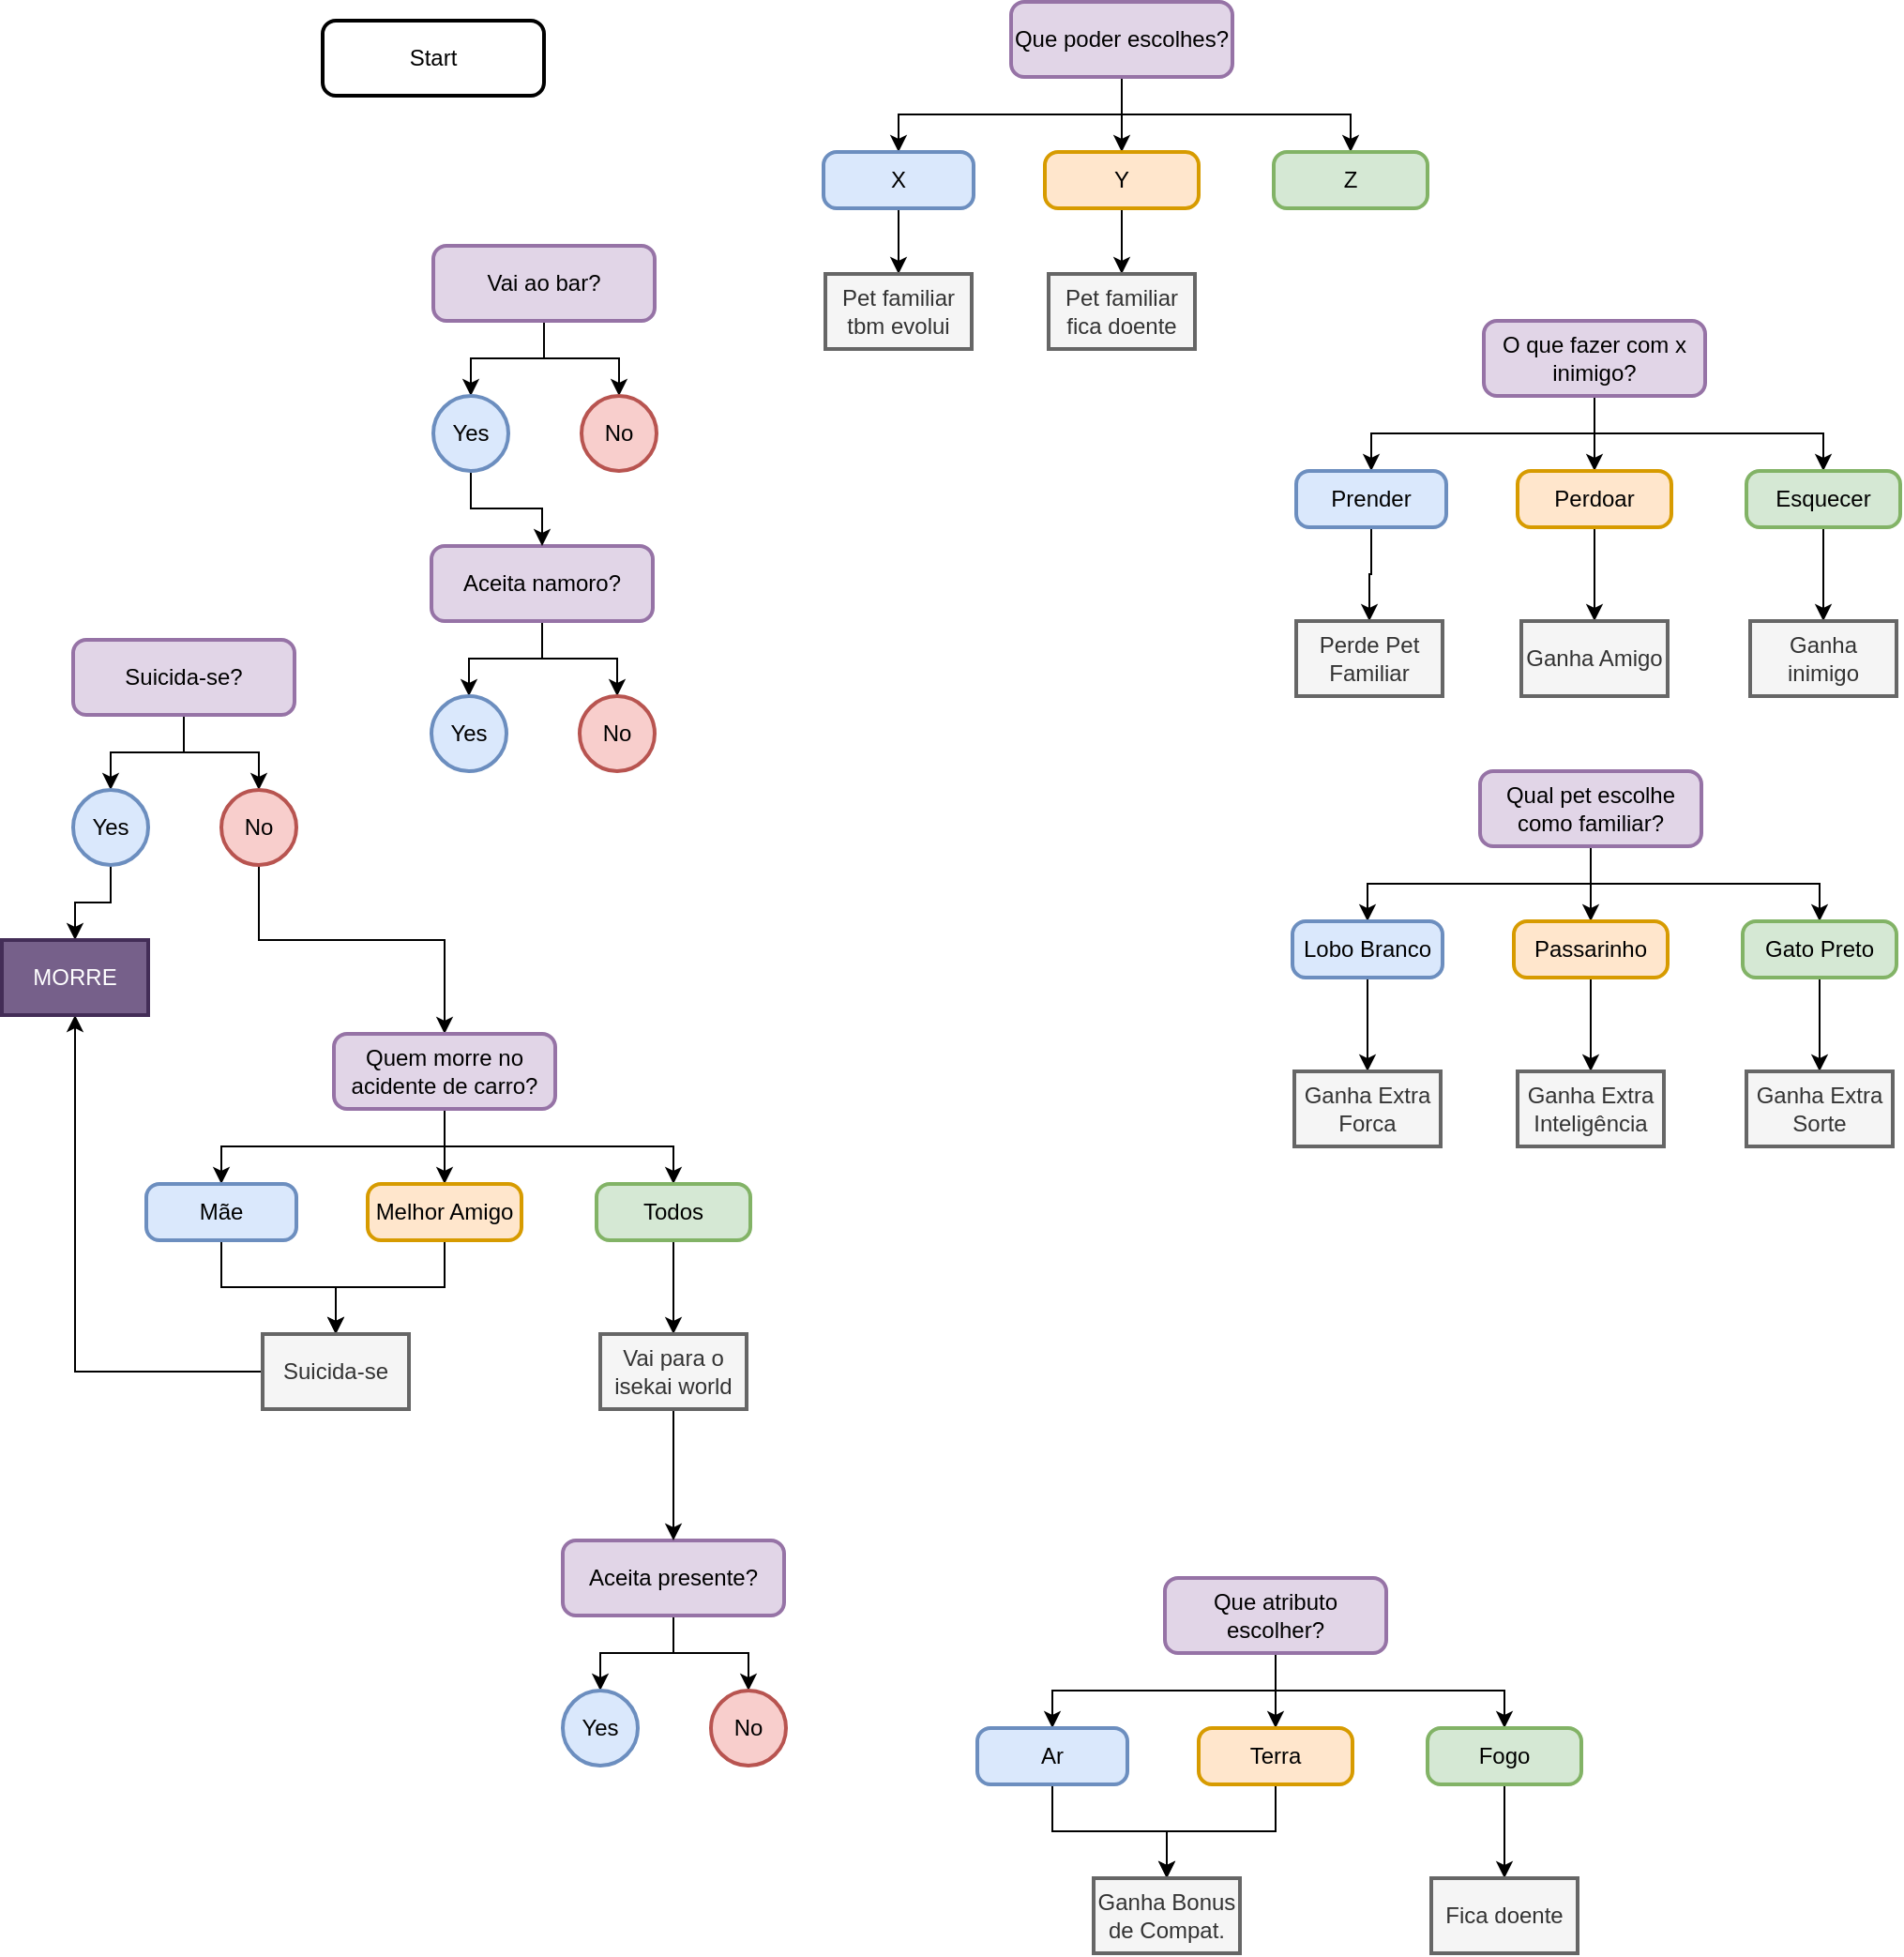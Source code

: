 <mxfile version="20.8.1" type="github">
  <diagram id="oo7BsvQXC0BznXMBENdt" name="Página-1">
    <mxGraphModel dx="1640" dy="901" grid="1" gridSize="10" guides="1" tooltips="1" connect="1" arrows="1" fold="1" page="1" pageScale="1" pageWidth="827" pageHeight="1169" math="0" shadow="0">
      <root>
        <mxCell id="0" />
        <mxCell id="1" parent="0" />
        <mxCell id="9vlYqfwcHWExLdp7QOYs-2" value="Start" style="rounded=1;whiteSpace=wrap;html=1;absoluteArcSize=1;arcSize=14;strokeWidth=2;" parent="1" vertex="1">
          <mxGeometry x="341" y="40" width="118" height="40" as="geometry" />
        </mxCell>
        <mxCell id="9vlYqfwcHWExLdp7QOYs-4" style="edgeStyle=orthogonalEdgeStyle;rounded=0;orthogonalLoop=1;jettySize=auto;html=1;" parent="1" source="9vlYqfwcHWExLdp7QOYs-3" target="9vlYqfwcHWExLdp7QOYs-6" edge="1">
          <mxGeometry relative="1" as="geometry">
            <mxPoint x="418" y="400" as="targetPoint" />
          </mxGeometry>
        </mxCell>
        <mxCell id="9vlYqfwcHWExLdp7QOYs-5" style="edgeStyle=orthogonalEdgeStyle;rounded=0;orthogonalLoop=1;jettySize=auto;html=1;entryX=0.5;entryY=0;entryDx=0;entryDy=0;" parent="1" source="9vlYqfwcHWExLdp7QOYs-3" target="9vlYqfwcHWExLdp7QOYs-7" edge="1">
          <mxGeometry relative="1" as="geometry">
            <mxPoint x="498" y="390" as="targetPoint" />
          </mxGeometry>
        </mxCell>
        <mxCell id="9vlYqfwcHWExLdp7QOYs-3" value="Aceita namoro?" style="rounded=1;whiteSpace=wrap;html=1;absoluteArcSize=1;arcSize=14;strokeWidth=2;fillColor=#e1d5e7;strokeColor=#9673a6;" parent="1" vertex="1">
          <mxGeometry x="399" y="320" width="118" height="40" as="geometry" />
        </mxCell>
        <mxCell id="9vlYqfwcHWExLdp7QOYs-6" value="Yes" style="ellipse;whiteSpace=wrap;html=1;strokeWidth=2;fillColor=#dae8fc;strokeColor=#6c8ebf;" parent="1" vertex="1">
          <mxGeometry x="399" y="400" width="40" height="40" as="geometry" />
        </mxCell>
        <mxCell id="9vlYqfwcHWExLdp7QOYs-7" value="No" style="ellipse;whiteSpace=wrap;html=1;strokeWidth=2;fillColor=#f8cecc;strokeColor=#b85450;" parent="1" vertex="1">
          <mxGeometry x="478" y="400" width="40" height="40" as="geometry" />
        </mxCell>
        <mxCell id="9vlYqfwcHWExLdp7QOYs-42" style="edgeStyle=orthogonalEdgeStyle;rounded=0;orthogonalLoop=1;jettySize=auto;html=1;" parent="1" source="9vlYqfwcHWExLdp7QOYs-17" target="9vlYqfwcHWExLdp7QOYs-38" edge="1">
          <mxGeometry relative="1" as="geometry" />
        </mxCell>
        <mxCell id="9vlYqfwcHWExLdp7QOYs-43" style="edgeStyle=orthogonalEdgeStyle;rounded=0;orthogonalLoop=1;jettySize=auto;html=1;" parent="1" source="9vlYqfwcHWExLdp7QOYs-17" target="9vlYqfwcHWExLdp7QOYs-39" edge="1">
          <mxGeometry relative="1" as="geometry">
            <Array as="points">
              <mxPoint x="1017" y="500" />
              <mxPoint x="1139" y="500" />
            </Array>
          </mxGeometry>
        </mxCell>
        <mxCell id="9vlYqfwcHWExLdp7QOYs-44" style="edgeStyle=orthogonalEdgeStyle;rounded=0;orthogonalLoop=1;jettySize=auto;html=1;" parent="1" source="9vlYqfwcHWExLdp7QOYs-17" target="9vlYqfwcHWExLdp7QOYs-37" edge="1">
          <mxGeometry relative="1" as="geometry">
            <Array as="points">
              <mxPoint x="1017" y="500" />
              <mxPoint x="898" y="500" />
            </Array>
          </mxGeometry>
        </mxCell>
        <mxCell id="9vlYqfwcHWExLdp7QOYs-17" value="Qual pet escolhe como familiar?" style="rounded=1;whiteSpace=wrap;html=1;absoluteArcSize=1;arcSize=14;strokeWidth=2;fillColor=#e1d5e7;strokeColor=#9673a6;" parent="1" vertex="1">
          <mxGeometry x="958" y="440" width="118" height="40" as="geometry" />
        </mxCell>
        <mxCell id="9vlYqfwcHWExLdp7QOYs-31" style="edgeStyle=orthogonalEdgeStyle;rounded=0;orthogonalLoop=1;jettySize=auto;html=1;" parent="1" source="9vlYqfwcHWExLdp7QOYs-33" target="9vlYqfwcHWExLdp7QOYs-34" edge="1">
          <mxGeometry relative="1" as="geometry">
            <mxPoint x="227" y="450" as="targetPoint" />
          </mxGeometry>
        </mxCell>
        <mxCell id="9vlYqfwcHWExLdp7QOYs-32" style="edgeStyle=orthogonalEdgeStyle;rounded=0;orthogonalLoop=1;jettySize=auto;html=1;entryX=0.5;entryY=0;entryDx=0;entryDy=0;" parent="1" source="9vlYqfwcHWExLdp7QOYs-33" target="9vlYqfwcHWExLdp7QOYs-35" edge="1">
          <mxGeometry relative="1" as="geometry">
            <mxPoint x="307" y="440" as="targetPoint" />
          </mxGeometry>
        </mxCell>
        <mxCell id="9vlYqfwcHWExLdp7QOYs-33" value="Suicida-se?" style="rounded=1;whiteSpace=wrap;html=1;absoluteArcSize=1;arcSize=14;strokeWidth=2;fillColor=#e1d5e7;strokeColor=#9673a6;" parent="1" vertex="1">
          <mxGeometry x="208" y="370" width="118" height="40" as="geometry" />
        </mxCell>
        <mxCell id="XSNYoC8a-VCnFk2-lkQq-56" style="edgeStyle=orthogonalEdgeStyle;rounded=0;orthogonalLoop=1;jettySize=auto;html=1;" edge="1" parent="1" source="9vlYqfwcHWExLdp7QOYs-34" target="XSNYoC8a-VCnFk2-lkQq-54">
          <mxGeometry relative="1" as="geometry" />
        </mxCell>
        <mxCell id="9vlYqfwcHWExLdp7QOYs-34" value="Yes" style="ellipse;whiteSpace=wrap;html=1;strokeWidth=2;fillColor=#dae8fc;strokeColor=#6c8ebf;" parent="1" vertex="1">
          <mxGeometry x="208" y="450" width="40" height="40" as="geometry" />
        </mxCell>
        <mxCell id="XSNYoC8a-VCnFk2-lkQq-57" style="edgeStyle=orthogonalEdgeStyle;rounded=0;orthogonalLoop=1;jettySize=auto;html=1;" edge="1" parent="1" source="9vlYqfwcHWExLdp7QOYs-35" target="9vlYqfwcHWExLdp7QOYs-48">
          <mxGeometry relative="1" as="geometry">
            <Array as="points">
              <mxPoint x="307" y="530" />
              <mxPoint x="406" y="530" />
            </Array>
          </mxGeometry>
        </mxCell>
        <mxCell id="9vlYqfwcHWExLdp7QOYs-35" value="No" style="ellipse;whiteSpace=wrap;html=1;strokeWidth=2;fillColor=#f8cecc;strokeColor=#b85450;" parent="1" vertex="1">
          <mxGeometry x="287" y="450" width="40" height="40" as="geometry" />
        </mxCell>
        <mxCell id="XSNYoC8a-VCnFk2-lkQq-41" style="edgeStyle=orthogonalEdgeStyle;rounded=0;orthogonalLoop=1;jettySize=auto;html=1;" edge="1" parent="1" source="9vlYqfwcHWExLdp7QOYs-37" target="XSNYoC8a-VCnFk2-lkQq-39">
          <mxGeometry relative="1" as="geometry" />
        </mxCell>
        <mxCell id="9vlYqfwcHWExLdp7QOYs-37" value="Lobo Branco" style="rounded=1;whiteSpace=wrap;html=1;absoluteArcSize=1;arcSize=14;strokeWidth=2;fillColor=#dae8fc;strokeColor=#6c8ebf;" parent="1" vertex="1">
          <mxGeometry x="858" y="520" width="80" height="30" as="geometry" />
        </mxCell>
        <mxCell id="XSNYoC8a-VCnFk2-lkQq-42" style="edgeStyle=orthogonalEdgeStyle;rounded=0;orthogonalLoop=1;jettySize=auto;html=1;" edge="1" parent="1" source="9vlYqfwcHWExLdp7QOYs-38" target="XSNYoC8a-VCnFk2-lkQq-38">
          <mxGeometry relative="1" as="geometry" />
        </mxCell>
        <mxCell id="9vlYqfwcHWExLdp7QOYs-38" value="Passarinho" style="rounded=1;whiteSpace=wrap;html=1;absoluteArcSize=1;arcSize=14;strokeWidth=2;fillColor=#ffe6cc;strokeColor=#d79b00;" parent="1" vertex="1">
          <mxGeometry x="976" y="520" width="82" height="30" as="geometry" />
        </mxCell>
        <mxCell id="XSNYoC8a-VCnFk2-lkQq-37" style="edgeStyle=orthogonalEdgeStyle;rounded=0;orthogonalLoop=1;jettySize=auto;html=1;" edge="1" parent="1" source="9vlYqfwcHWExLdp7QOYs-39" target="XSNYoC8a-VCnFk2-lkQq-36">
          <mxGeometry relative="1" as="geometry" />
        </mxCell>
        <mxCell id="9vlYqfwcHWExLdp7QOYs-39" value="Gato Preto" style="rounded=1;whiteSpace=wrap;html=1;absoluteArcSize=1;arcSize=14;strokeWidth=2;fillColor=#d5e8d4;strokeColor=#82b366;" parent="1" vertex="1">
          <mxGeometry x="1098" y="520" width="82" height="30" as="geometry" />
        </mxCell>
        <mxCell id="9vlYqfwcHWExLdp7QOYs-45" style="edgeStyle=orthogonalEdgeStyle;rounded=0;orthogonalLoop=1;jettySize=auto;html=1;" parent="1" source="9vlYqfwcHWExLdp7QOYs-48" target="9vlYqfwcHWExLdp7QOYs-50" edge="1">
          <mxGeometry relative="1" as="geometry" />
        </mxCell>
        <mxCell id="9vlYqfwcHWExLdp7QOYs-46" style="edgeStyle=orthogonalEdgeStyle;rounded=0;orthogonalLoop=1;jettySize=auto;html=1;" parent="1" source="9vlYqfwcHWExLdp7QOYs-48" target="9vlYqfwcHWExLdp7QOYs-51" edge="1">
          <mxGeometry relative="1" as="geometry">
            <Array as="points">
              <mxPoint x="406" y="640" />
              <mxPoint x="528" y="640" />
            </Array>
          </mxGeometry>
        </mxCell>
        <mxCell id="9vlYqfwcHWExLdp7QOYs-47" style="edgeStyle=orthogonalEdgeStyle;rounded=0;orthogonalLoop=1;jettySize=auto;html=1;" parent="1" target="9vlYqfwcHWExLdp7QOYs-49" edge="1" source="9vlYqfwcHWExLdp7QOYs-48">
          <mxGeometry relative="1" as="geometry">
            <Array as="points">
              <mxPoint x="406" y="640" />
              <mxPoint x="287" y="640" />
            </Array>
            <mxPoint x="407" y="610" as="sourcePoint" />
          </mxGeometry>
        </mxCell>
        <mxCell id="9vlYqfwcHWExLdp7QOYs-48" value="Quem morre no acidente de carro?" style="rounded=1;whiteSpace=wrap;html=1;absoluteArcSize=1;arcSize=14;strokeWidth=2;fillColor=#e1d5e7;strokeColor=#9673a6;" parent="1" vertex="1">
          <mxGeometry x="347" y="580" width="118" height="40" as="geometry" />
        </mxCell>
        <mxCell id="XSNYoC8a-VCnFk2-lkQq-27" style="edgeStyle=orthogonalEdgeStyle;rounded=0;orthogonalLoop=1;jettySize=auto;html=1;" edge="1" parent="1" source="9vlYqfwcHWExLdp7QOYs-49" target="XSNYoC8a-VCnFk2-lkQq-25">
          <mxGeometry relative="1" as="geometry" />
        </mxCell>
        <mxCell id="9vlYqfwcHWExLdp7QOYs-49" value="Mãe" style="rounded=1;whiteSpace=wrap;html=1;absoluteArcSize=1;arcSize=14;strokeWidth=2;fillColor=#dae8fc;strokeColor=#6c8ebf;" parent="1" vertex="1">
          <mxGeometry x="247" y="660" width="80" height="30" as="geometry" />
        </mxCell>
        <mxCell id="XSNYoC8a-VCnFk2-lkQq-26" style="edgeStyle=orthogonalEdgeStyle;rounded=0;orthogonalLoop=1;jettySize=auto;html=1;" edge="1" parent="1" source="9vlYqfwcHWExLdp7QOYs-50" target="XSNYoC8a-VCnFk2-lkQq-25">
          <mxGeometry relative="1" as="geometry" />
        </mxCell>
        <mxCell id="9vlYqfwcHWExLdp7QOYs-50" value="Melhor Amigo" style="rounded=1;whiteSpace=wrap;html=1;absoluteArcSize=1;arcSize=14;strokeWidth=2;fillColor=#ffe6cc;strokeColor=#d79b00;" parent="1" vertex="1">
          <mxGeometry x="365" y="660" width="82" height="30" as="geometry" />
        </mxCell>
        <mxCell id="XSNYoC8a-VCnFk2-lkQq-23" style="edgeStyle=orthogonalEdgeStyle;rounded=0;orthogonalLoop=1;jettySize=auto;html=1;" edge="1" parent="1" source="9vlYqfwcHWExLdp7QOYs-51" target="XSNYoC8a-VCnFk2-lkQq-22">
          <mxGeometry relative="1" as="geometry" />
        </mxCell>
        <mxCell id="9vlYqfwcHWExLdp7QOYs-51" value="Todos" style="rounded=1;whiteSpace=wrap;html=1;absoluteArcSize=1;arcSize=14;strokeWidth=2;fillColor=#d5e8d4;strokeColor=#82b366;" parent="1" vertex="1">
          <mxGeometry x="487" y="660" width="82" height="30" as="geometry" />
        </mxCell>
        <mxCell id="9vlYqfwcHWExLdp7QOYs-52" style="edgeStyle=orthogonalEdgeStyle;rounded=0;orthogonalLoop=1;jettySize=auto;html=1;" parent="1" source="9vlYqfwcHWExLdp7QOYs-55" target="9vlYqfwcHWExLdp7QOYs-57" edge="1">
          <mxGeometry relative="1" as="geometry" />
        </mxCell>
        <mxCell id="9vlYqfwcHWExLdp7QOYs-53" style="edgeStyle=orthogonalEdgeStyle;rounded=0;orthogonalLoop=1;jettySize=auto;html=1;" parent="1" source="9vlYqfwcHWExLdp7QOYs-55" target="9vlYqfwcHWExLdp7QOYs-58" edge="1">
          <mxGeometry relative="1" as="geometry">
            <Array as="points">
              <mxPoint x="849" y="930" />
              <mxPoint x="971" y="930" />
            </Array>
          </mxGeometry>
        </mxCell>
        <mxCell id="9vlYqfwcHWExLdp7QOYs-54" style="edgeStyle=orthogonalEdgeStyle;rounded=0;orthogonalLoop=1;jettySize=auto;html=1;" parent="1" source="9vlYqfwcHWExLdp7QOYs-55" target="9vlYqfwcHWExLdp7QOYs-56" edge="1">
          <mxGeometry relative="1" as="geometry">
            <Array as="points">
              <mxPoint x="849" y="930" />
              <mxPoint x="730" y="930" />
            </Array>
          </mxGeometry>
        </mxCell>
        <mxCell id="9vlYqfwcHWExLdp7QOYs-55" value="Que atributo escolher?" style="rounded=1;whiteSpace=wrap;html=1;absoluteArcSize=1;arcSize=14;strokeWidth=2;fillColor=#e1d5e7;strokeColor=#9673a6;" parent="1" vertex="1">
          <mxGeometry x="790" y="870" width="118" height="40" as="geometry" />
        </mxCell>
        <mxCell id="XSNYoC8a-VCnFk2-lkQq-51" style="edgeStyle=orthogonalEdgeStyle;rounded=0;orthogonalLoop=1;jettySize=auto;html=1;" edge="1" parent="1" source="9vlYqfwcHWExLdp7QOYs-56" target="XSNYoC8a-VCnFk2-lkQq-45">
          <mxGeometry relative="1" as="geometry" />
        </mxCell>
        <mxCell id="9vlYqfwcHWExLdp7QOYs-56" value="Ar" style="rounded=1;whiteSpace=wrap;html=1;absoluteArcSize=1;arcSize=14;strokeWidth=2;fillColor=#dae8fc;strokeColor=#6c8ebf;" parent="1" vertex="1">
          <mxGeometry x="690" y="950" width="80" height="30" as="geometry" />
        </mxCell>
        <mxCell id="XSNYoC8a-VCnFk2-lkQq-52" style="edgeStyle=orthogonalEdgeStyle;rounded=0;orthogonalLoop=1;jettySize=auto;html=1;" edge="1" parent="1" source="9vlYqfwcHWExLdp7QOYs-57" target="XSNYoC8a-VCnFk2-lkQq-45">
          <mxGeometry relative="1" as="geometry" />
        </mxCell>
        <mxCell id="9vlYqfwcHWExLdp7QOYs-57" value="Terra" style="rounded=1;whiteSpace=wrap;html=1;absoluteArcSize=1;arcSize=14;strokeWidth=2;fillColor=#ffe6cc;strokeColor=#d79b00;" parent="1" vertex="1">
          <mxGeometry x="808" y="950" width="82" height="30" as="geometry" />
        </mxCell>
        <mxCell id="XSNYoC8a-VCnFk2-lkQq-50" style="edgeStyle=orthogonalEdgeStyle;rounded=0;orthogonalLoop=1;jettySize=auto;html=1;" edge="1" parent="1" source="9vlYqfwcHWExLdp7QOYs-58" target="XSNYoC8a-VCnFk2-lkQq-49">
          <mxGeometry relative="1" as="geometry" />
        </mxCell>
        <mxCell id="9vlYqfwcHWExLdp7QOYs-58" value="Fogo" style="rounded=1;whiteSpace=wrap;html=1;absoluteArcSize=1;arcSize=14;strokeWidth=2;fillColor=#d5e8d4;strokeColor=#82b366;" parent="1" vertex="1">
          <mxGeometry x="930" y="950" width="82" height="30" as="geometry" />
        </mxCell>
        <mxCell id="9vlYqfwcHWExLdp7QOYs-59" style="edgeStyle=orthogonalEdgeStyle;rounded=0;orthogonalLoop=1;jettySize=auto;html=1;" parent="1" source="9vlYqfwcHWExLdp7QOYs-61" target="9vlYqfwcHWExLdp7QOYs-62" edge="1">
          <mxGeometry relative="1" as="geometry">
            <mxPoint x="419" y="240" as="targetPoint" />
          </mxGeometry>
        </mxCell>
        <mxCell id="9vlYqfwcHWExLdp7QOYs-60" style="edgeStyle=orthogonalEdgeStyle;rounded=0;orthogonalLoop=1;jettySize=auto;html=1;entryX=0.5;entryY=0;entryDx=0;entryDy=0;" parent="1" source="9vlYqfwcHWExLdp7QOYs-61" target="9vlYqfwcHWExLdp7QOYs-63" edge="1">
          <mxGeometry relative="1" as="geometry">
            <mxPoint x="499" y="230" as="targetPoint" />
          </mxGeometry>
        </mxCell>
        <mxCell id="9vlYqfwcHWExLdp7QOYs-61" value="Vai ao bar?" style="rounded=1;whiteSpace=wrap;html=1;absoluteArcSize=1;arcSize=14;strokeWidth=2;fillColor=#e1d5e7;strokeColor=#9673a6;" parent="1" vertex="1">
          <mxGeometry x="400" y="160" width="118" height="40" as="geometry" />
        </mxCell>
        <mxCell id="XSNYoC8a-VCnFk2-lkQq-63" style="edgeStyle=orthogonalEdgeStyle;rounded=0;orthogonalLoop=1;jettySize=auto;html=1;" edge="1" parent="1" source="9vlYqfwcHWExLdp7QOYs-62" target="9vlYqfwcHWExLdp7QOYs-3">
          <mxGeometry relative="1" as="geometry" />
        </mxCell>
        <mxCell id="9vlYqfwcHWExLdp7QOYs-62" value="Yes" style="ellipse;whiteSpace=wrap;html=1;strokeWidth=2;fillColor=#dae8fc;strokeColor=#6c8ebf;" parent="1" vertex="1">
          <mxGeometry x="400" y="240" width="40" height="40" as="geometry" />
        </mxCell>
        <mxCell id="9vlYqfwcHWExLdp7QOYs-63" value="No" style="ellipse;whiteSpace=wrap;html=1;strokeWidth=2;fillColor=#f8cecc;strokeColor=#b85450;" parent="1" vertex="1">
          <mxGeometry x="479" y="240" width="40" height="40" as="geometry" />
        </mxCell>
        <mxCell id="XSNYoC8a-VCnFk2-lkQq-1" style="edgeStyle=orthogonalEdgeStyle;rounded=0;orthogonalLoop=1;jettySize=auto;html=1;" edge="1" parent="1" source="XSNYoC8a-VCnFk2-lkQq-3" target="XSNYoC8a-VCnFk2-lkQq-4">
          <mxGeometry relative="1" as="geometry">
            <mxPoint x="488" y="930" as="targetPoint" />
          </mxGeometry>
        </mxCell>
        <mxCell id="XSNYoC8a-VCnFk2-lkQq-2" style="edgeStyle=orthogonalEdgeStyle;rounded=0;orthogonalLoop=1;jettySize=auto;html=1;entryX=0.5;entryY=0;entryDx=0;entryDy=0;" edge="1" parent="1" source="XSNYoC8a-VCnFk2-lkQq-3" target="XSNYoC8a-VCnFk2-lkQq-5">
          <mxGeometry relative="1" as="geometry">
            <mxPoint x="568" y="920" as="targetPoint" />
          </mxGeometry>
        </mxCell>
        <mxCell id="XSNYoC8a-VCnFk2-lkQq-3" value="Aceita presente?" style="rounded=1;whiteSpace=wrap;html=1;absoluteArcSize=1;arcSize=14;strokeWidth=2;fillColor=#e1d5e7;strokeColor=#9673a6;" vertex="1" parent="1">
          <mxGeometry x="469" y="850" width="118" height="40" as="geometry" />
        </mxCell>
        <mxCell id="XSNYoC8a-VCnFk2-lkQq-4" value="Yes" style="ellipse;whiteSpace=wrap;html=1;strokeWidth=2;fillColor=#dae8fc;strokeColor=#6c8ebf;" vertex="1" parent="1">
          <mxGeometry x="469" y="930" width="40" height="40" as="geometry" />
        </mxCell>
        <mxCell id="XSNYoC8a-VCnFk2-lkQq-5" value="No" style="ellipse;whiteSpace=wrap;html=1;strokeWidth=2;fillColor=#f8cecc;strokeColor=#b85450;" vertex="1" parent="1">
          <mxGeometry x="548" y="930" width="40" height="40" as="geometry" />
        </mxCell>
        <mxCell id="XSNYoC8a-VCnFk2-lkQq-6" style="edgeStyle=orthogonalEdgeStyle;rounded=0;orthogonalLoop=1;jettySize=auto;html=1;" edge="1" parent="1" source="XSNYoC8a-VCnFk2-lkQq-9" target="XSNYoC8a-VCnFk2-lkQq-11">
          <mxGeometry relative="1" as="geometry" />
        </mxCell>
        <mxCell id="XSNYoC8a-VCnFk2-lkQq-7" style="edgeStyle=orthogonalEdgeStyle;rounded=0;orthogonalLoop=1;jettySize=auto;html=1;" edge="1" parent="1" source="XSNYoC8a-VCnFk2-lkQq-9" target="XSNYoC8a-VCnFk2-lkQq-12">
          <mxGeometry relative="1" as="geometry">
            <Array as="points">
              <mxPoint x="1019" y="260" />
              <mxPoint x="1141" y="260" />
            </Array>
          </mxGeometry>
        </mxCell>
        <mxCell id="XSNYoC8a-VCnFk2-lkQq-8" style="edgeStyle=orthogonalEdgeStyle;rounded=0;orthogonalLoop=1;jettySize=auto;html=1;" edge="1" parent="1" target="XSNYoC8a-VCnFk2-lkQq-10">
          <mxGeometry relative="1" as="geometry">
            <Array as="points">
              <mxPoint x="1019" y="260" />
              <mxPoint x="900" y="260" />
            </Array>
            <mxPoint x="1020" y="230" as="sourcePoint" />
          </mxGeometry>
        </mxCell>
        <mxCell id="XSNYoC8a-VCnFk2-lkQq-9" value="O que fazer com x inimigo?" style="rounded=1;whiteSpace=wrap;html=1;absoluteArcSize=1;arcSize=14;strokeWidth=2;fillColor=#e1d5e7;strokeColor=#9673a6;" vertex="1" parent="1">
          <mxGeometry x="960" y="200" width="118" height="40" as="geometry" />
        </mxCell>
        <mxCell id="XSNYoC8a-VCnFk2-lkQq-29" style="edgeStyle=orthogonalEdgeStyle;rounded=0;orthogonalLoop=1;jettySize=auto;html=1;" edge="1" parent="1" source="XSNYoC8a-VCnFk2-lkQq-10" target="XSNYoC8a-VCnFk2-lkQq-28">
          <mxGeometry relative="1" as="geometry" />
        </mxCell>
        <mxCell id="XSNYoC8a-VCnFk2-lkQq-10" value="Prender" style="rounded=1;whiteSpace=wrap;html=1;absoluteArcSize=1;arcSize=14;strokeWidth=2;fillColor=#dae8fc;strokeColor=#6c8ebf;" vertex="1" parent="1">
          <mxGeometry x="860" y="280" width="80" height="30" as="geometry" />
        </mxCell>
        <mxCell id="XSNYoC8a-VCnFk2-lkQq-33" style="edgeStyle=orthogonalEdgeStyle;rounded=0;orthogonalLoop=1;jettySize=auto;html=1;" edge="1" parent="1" source="XSNYoC8a-VCnFk2-lkQq-11" target="XSNYoC8a-VCnFk2-lkQq-31">
          <mxGeometry relative="1" as="geometry" />
        </mxCell>
        <mxCell id="XSNYoC8a-VCnFk2-lkQq-11" value="Perdoar" style="rounded=1;whiteSpace=wrap;html=1;absoluteArcSize=1;arcSize=14;strokeWidth=2;fillColor=#ffe6cc;strokeColor=#d79b00;" vertex="1" parent="1">
          <mxGeometry x="978" y="280" width="82" height="30" as="geometry" />
        </mxCell>
        <mxCell id="XSNYoC8a-VCnFk2-lkQq-34" style="edgeStyle=orthogonalEdgeStyle;rounded=0;orthogonalLoop=1;jettySize=auto;html=1;" edge="1" parent="1" source="XSNYoC8a-VCnFk2-lkQq-12" target="XSNYoC8a-VCnFk2-lkQq-32">
          <mxGeometry relative="1" as="geometry" />
        </mxCell>
        <mxCell id="XSNYoC8a-VCnFk2-lkQq-12" value="Esquecer" style="rounded=1;whiteSpace=wrap;html=1;absoluteArcSize=1;arcSize=14;strokeWidth=2;fillColor=#d5e8d4;strokeColor=#82b366;" vertex="1" parent="1">
          <mxGeometry x="1100" y="280" width="82" height="30" as="geometry" />
        </mxCell>
        <mxCell id="XSNYoC8a-VCnFk2-lkQq-13" style="edgeStyle=orthogonalEdgeStyle;rounded=0;orthogonalLoop=1;jettySize=auto;html=1;" edge="1" parent="1" source="XSNYoC8a-VCnFk2-lkQq-16" target="XSNYoC8a-VCnFk2-lkQq-18">
          <mxGeometry relative="1" as="geometry" />
        </mxCell>
        <mxCell id="XSNYoC8a-VCnFk2-lkQq-14" style="edgeStyle=orthogonalEdgeStyle;rounded=0;orthogonalLoop=1;jettySize=auto;html=1;" edge="1" parent="1" source="XSNYoC8a-VCnFk2-lkQq-16" target="XSNYoC8a-VCnFk2-lkQq-19">
          <mxGeometry relative="1" as="geometry">
            <Array as="points">
              <mxPoint x="767" y="90" />
              <mxPoint x="889" y="90" />
            </Array>
          </mxGeometry>
        </mxCell>
        <mxCell id="XSNYoC8a-VCnFk2-lkQq-15" style="edgeStyle=orthogonalEdgeStyle;rounded=0;orthogonalLoop=1;jettySize=auto;html=1;" edge="1" parent="1" target="XSNYoC8a-VCnFk2-lkQq-17">
          <mxGeometry relative="1" as="geometry">
            <Array as="points">
              <mxPoint x="767" y="90" />
              <mxPoint x="648" y="90" />
            </Array>
            <mxPoint x="768" y="60.0" as="sourcePoint" />
          </mxGeometry>
        </mxCell>
        <mxCell id="XSNYoC8a-VCnFk2-lkQq-16" value="Que poder escolhes?" style="rounded=1;whiteSpace=wrap;html=1;absoluteArcSize=1;arcSize=14;strokeWidth=2;fillColor=#e1d5e7;strokeColor=#9673a6;" vertex="1" parent="1">
          <mxGeometry x="708" y="30" width="118" height="40" as="geometry" />
        </mxCell>
        <mxCell id="XSNYoC8a-VCnFk2-lkQq-21" style="edgeStyle=orthogonalEdgeStyle;rounded=0;orthogonalLoop=1;jettySize=auto;html=1;" edge="1" parent="1" source="XSNYoC8a-VCnFk2-lkQq-17" target="XSNYoC8a-VCnFk2-lkQq-20">
          <mxGeometry relative="1" as="geometry" />
        </mxCell>
        <mxCell id="XSNYoC8a-VCnFk2-lkQq-17" value="X" style="rounded=1;whiteSpace=wrap;html=1;absoluteArcSize=1;arcSize=14;strokeWidth=2;fillColor=#dae8fc;strokeColor=#6c8ebf;" vertex="1" parent="1">
          <mxGeometry x="608" y="110" width="80" height="30" as="geometry" />
        </mxCell>
        <mxCell id="XSNYoC8a-VCnFk2-lkQq-44" style="edgeStyle=orthogonalEdgeStyle;rounded=0;orthogonalLoop=1;jettySize=auto;html=1;" edge="1" parent="1" source="XSNYoC8a-VCnFk2-lkQq-18" target="XSNYoC8a-VCnFk2-lkQq-43">
          <mxGeometry relative="1" as="geometry" />
        </mxCell>
        <mxCell id="XSNYoC8a-VCnFk2-lkQq-18" value="Y" style="rounded=1;whiteSpace=wrap;html=1;absoluteArcSize=1;arcSize=14;strokeWidth=2;fillColor=#ffe6cc;strokeColor=#d79b00;" vertex="1" parent="1">
          <mxGeometry x="726" y="110" width="82" height="30" as="geometry" />
        </mxCell>
        <mxCell id="XSNYoC8a-VCnFk2-lkQq-19" value="Z" style="rounded=1;whiteSpace=wrap;html=1;absoluteArcSize=1;arcSize=14;strokeWidth=2;fillColor=#d5e8d4;strokeColor=#82b366;" vertex="1" parent="1">
          <mxGeometry x="848" y="110" width="82" height="30" as="geometry" />
        </mxCell>
        <mxCell id="XSNYoC8a-VCnFk2-lkQq-20" value="Pet familiar tbm evolui" style="rounded=0;whiteSpace=wrap;html=1;strokeWidth=2;fillColor=#f5f5f5;fontColor=#333333;strokeColor=#666666;" vertex="1" parent="1">
          <mxGeometry x="609" y="175" width="78" height="40" as="geometry" />
        </mxCell>
        <mxCell id="XSNYoC8a-VCnFk2-lkQq-60" style="edgeStyle=orthogonalEdgeStyle;rounded=0;orthogonalLoop=1;jettySize=auto;html=1;" edge="1" parent="1" source="XSNYoC8a-VCnFk2-lkQq-22" target="XSNYoC8a-VCnFk2-lkQq-3">
          <mxGeometry relative="1" as="geometry" />
        </mxCell>
        <mxCell id="XSNYoC8a-VCnFk2-lkQq-22" value="Vai para o isekai world" style="rounded=0;whiteSpace=wrap;html=1;strokeWidth=2;fillColor=#f5f5f5;fontColor=#333333;strokeColor=#666666;" vertex="1" parent="1">
          <mxGeometry x="489" y="740" width="78" height="40" as="geometry" />
        </mxCell>
        <mxCell id="XSNYoC8a-VCnFk2-lkQq-58" style="edgeStyle=orthogonalEdgeStyle;rounded=0;orthogonalLoop=1;jettySize=auto;html=1;" edge="1" parent="1" source="XSNYoC8a-VCnFk2-lkQq-25" target="XSNYoC8a-VCnFk2-lkQq-54">
          <mxGeometry relative="1" as="geometry" />
        </mxCell>
        <mxCell id="XSNYoC8a-VCnFk2-lkQq-25" value="Suicida-se" style="rounded=0;whiteSpace=wrap;html=1;strokeWidth=2;fillColor=#f5f5f5;fontColor=#333333;strokeColor=#666666;" vertex="1" parent="1">
          <mxGeometry x="309" y="740" width="78" height="40" as="geometry" />
        </mxCell>
        <mxCell id="XSNYoC8a-VCnFk2-lkQq-28" value="Perde Pet Familiar" style="rounded=0;whiteSpace=wrap;html=1;strokeWidth=2;fillColor=#f5f5f5;fontColor=#333333;strokeColor=#666666;" vertex="1" parent="1">
          <mxGeometry x="860" y="360" width="78" height="40" as="geometry" />
        </mxCell>
        <mxCell id="XSNYoC8a-VCnFk2-lkQq-31" value="Ganha Amigo" style="rounded=0;whiteSpace=wrap;html=1;strokeWidth=2;fillColor=#f5f5f5;fontColor=#333333;strokeColor=#666666;" vertex="1" parent="1">
          <mxGeometry x="980" y="360" width="78" height="40" as="geometry" />
        </mxCell>
        <mxCell id="XSNYoC8a-VCnFk2-lkQq-32" value="Ganha inimigo" style="rounded=0;whiteSpace=wrap;html=1;strokeWidth=2;fillColor=#f5f5f5;fontColor=#333333;strokeColor=#666666;" vertex="1" parent="1">
          <mxGeometry x="1102" y="360" width="78" height="40" as="geometry" />
        </mxCell>
        <mxCell id="XSNYoC8a-VCnFk2-lkQq-36" value="Ganha Extra Sorte" style="rounded=0;whiteSpace=wrap;html=1;strokeWidth=2;fillColor=#f5f5f5;fontColor=#333333;strokeColor=#666666;" vertex="1" parent="1">
          <mxGeometry x="1100" y="600" width="78" height="40" as="geometry" />
        </mxCell>
        <mxCell id="XSNYoC8a-VCnFk2-lkQq-38" value="Ganha Extra Inteligência" style="rounded=0;whiteSpace=wrap;html=1;strokeWidth=2;fillColor=#f5f5f5;fontColor=#333333;strokeColor=#666666;" vertex="1" parent="1">
          <mxGeometry x="978" y="600" width="78" height="40" as="geometry" />
        </mxCell>
        <mxCell id="XSNYoC8a-VCnFk2-lkQq-39" value="Ganha Extra Forca" style="rounded=0;whiteSpace=wrap;html=1;strokeWidth=2;fillColor=#f5f5f5;fontColor=#333333;strokeColor=#666666;" vertex="1" parent="1">
          <mxGeometry x="859" y="600" width="78" height="40" as="geometry" />
        </mxCell>
        <mxCell id="XSNYoC8a-VCnFk2-lkQq-43" value="Pet familiar fica doente" style="rounded=0;whiteSpace=wrap;html=1;strokeWidth=2;fillColor=#f5f5f5;fontColor=#333333;strokeColor=#666666;" vertex="1" parent="1">
          <mxGeometry x="728" y="175" width="78" height="40" as="geometry" />
        </mxCell>
        <mxCell id="XSNYoC8a-VCnFk2-lkQq-45" value="Ganha Bonus de Compat." style="rounded=0;whiteSpace=wrap;html=1;strokeWidth=2;fillColor=#f5f5f5;fontColor=#333333;strokeColor=#666666;" vertex="1" parent="1">
          <mxGeometry x="752" y="1030" width="78" height="40" as="geometry" />
        </mxCell>
        <mxCell id="XSNYoC8a-VCnFk2-lkQq-49" value="Fica doente" style="rounded=0;whiteSpace=wrap;html=1;strokeWidth=2;fillColor=#f5f5f5;fontColor=#333333;strokeColor=#666666;" vertex="1" parent="1">
          <mxGeometry x="932" y="1030" width="78" height="40" as="geometry" />
        </mxCell>
        <mxCell id="XSNYoC8a-VCnFk2-lkQq-54" value="MORRE" style="rounded=0;whiteSpace=wrap;html=1;strokeWidth=2;fillColor=#76608a;strokeColor=#432D57;fontColor=#ffffff;" vertex="1" parent="1">
          <mxGeometry x="170" y="530" width="78" height="40" as="geometry" />
        </mxCell>
      </root>
    </mxGraphModel>
  </diagram>
</mxfile>
